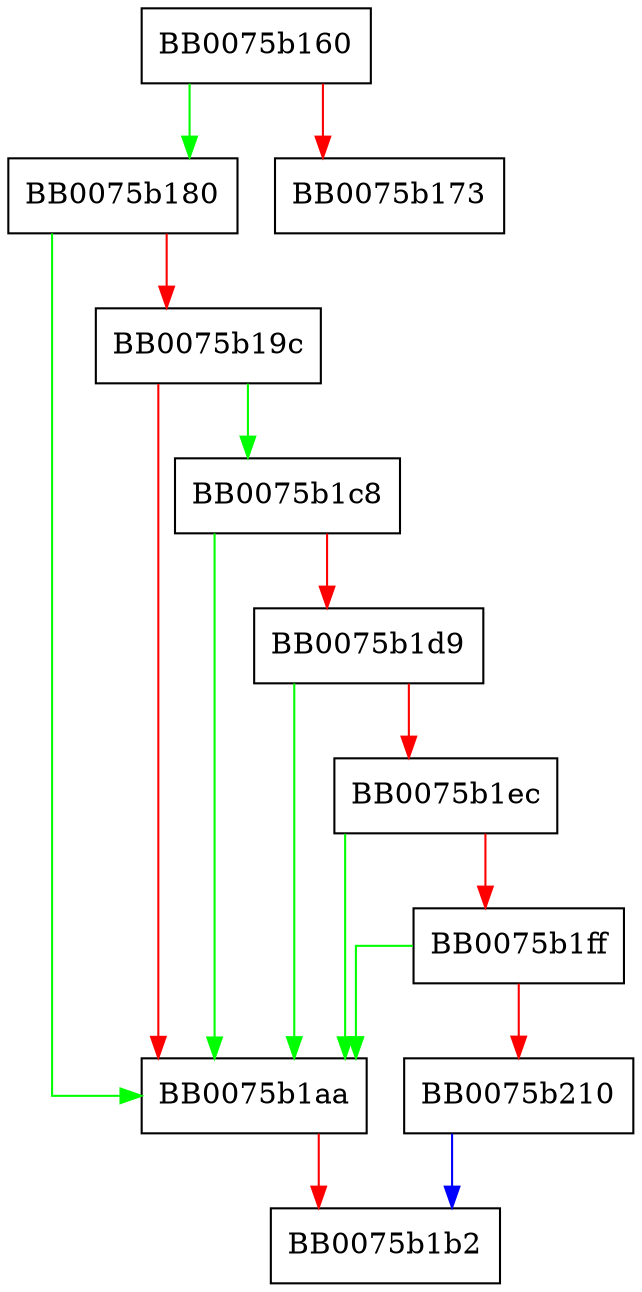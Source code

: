 digraph test_r4_cipher {
  node [shape="box"];
  graph [splines=ortho];
  BB0075b160 -> BB0075b180 [color="green"];
  BB0075b160 -> BB0075b173 [color="red"];
  BB0075b180 -> BB0075b1aa [color="green"];
  BB0075b180 -> BB0075b19c [color="red"];
  BB0075b19c -> BB0075b1c8 [color="green"];
  BB0075b19c -> BB0075b1aa [color="red"];
  BB0075b1aa -> BB0075b1b2 [color="red"];
  BB0075b1c8 -> BB0075b1aa [color="green"];
  BB0075b1c8 -> BB0075b1d9 [color="red"];
  BB0075b1d9 -> BB0075b1aa [color="green"];
  BB0075b1d9 -> BB0075b1ec [color="red"];
  BB0075b1ec -> BB0075b1aa [color="green"];
  BB0075b1ec -> BB0075b1ff [color="red"];
  BB0075b1ff -> BB0075b1aa [color="green"];
  BB0075b1ff -> BB0075b210 [color="red"];
  BB0075b210 -> BB0075b1b2 [color="blue"];
}